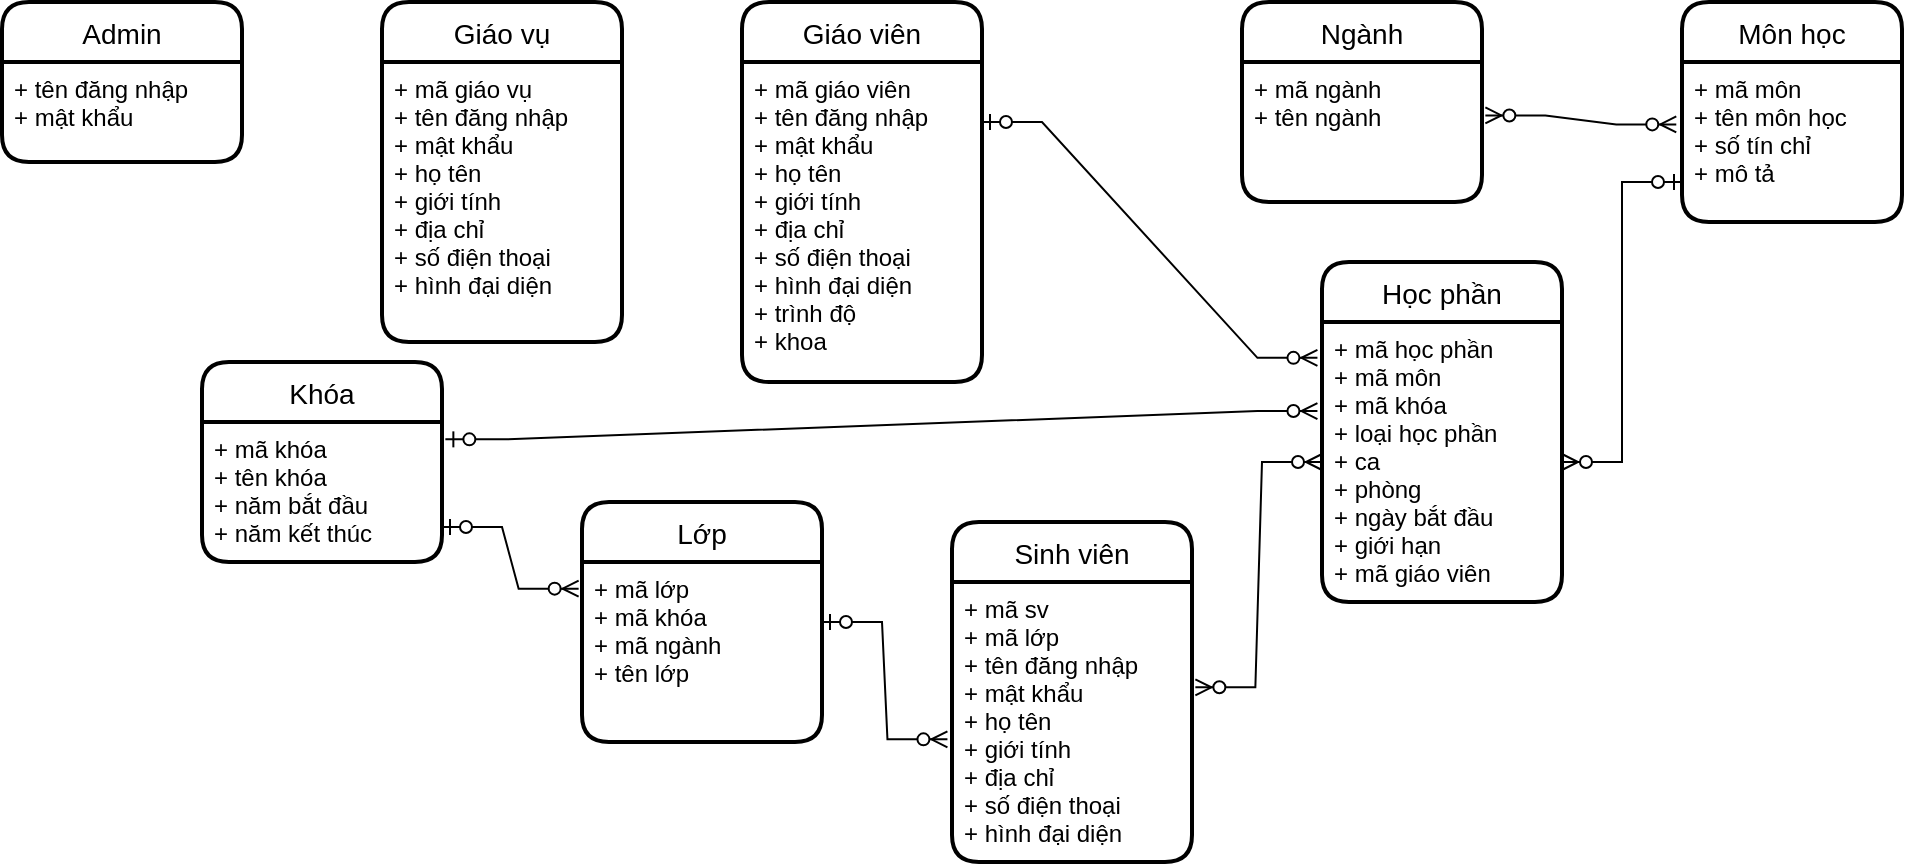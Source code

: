 <mxfile version="18.0.7" type="device" pages="3"><diagram id="koE74KYBbTdVh0Fminte" name="Page-1"><mxGraphModel dx="1915" dy="456" grid="1" gridSize="10" guides="1" tooltips="1" connect="1" arrows="1" fold="1" page="1" pageScale="1" pageWidth="850" pageHeight="1100" math="0" shadow="0"><root><mxCell id="0"/><mxCell id="1" parent="0"/><mxCell id="gDH1uEvb45YzwYx4OSFr-1" value="Giáo vụ" style="swimlane;childLayout=stackLayout;horizontal=1;startSize=30;horizontalStack=0;rounded=1;fontSize=14;fontStyle=0;strokeWidth=2;resizeParent=0;resizeLast=1;shadow=0;dashed=0;align=center;" parent="1" vertex="1"><mxGeometry x="20" y="40" width="120" height="170" as="geometry"/></mxCell><mxCell id="gDH1uEvb45YzwYx4OSFr-2" value="+ mã giáo vụ&#10;+ tên đăng nhập&#10;+ mật khẩu&#10;+ họ tên&#10;+ giới tính&#10;+ địa chỉ&#10;+ số điện thoại&#10;+ hình đại diện" style="align=left;strokeColor=none;fillColor=none;spacingLeft=4;fontSize=12;verticalAlign=top;resizable=0;rotatable=0;part=1;" parent="gDH1uEvb45YzwYx4OSFr-1" vertex="1"><mxGeometry y="30" width="120" height="140" as="geometry"/></mxCell><mxCell id="gDH1uEvb45YzwYx4OSFr-3" value="Giáo viên" style="swimlane;childLayout=stackLayout;horizontal=1;startSize=30;horizontalStack=0;rounded=1;fontSize=14;fontStyle=0;strokeWidth=2;resizeParent=0;resizeLast=1;shadow=0;dashed=0;align=center;" parent="1" vertex="1"><mxGeometry x="200" y="40" width="120" height="190" as="geometry"/></mxCell><mxCell id="gDH1uEvb45YzwYx4OSFr-4" value="+ mã giáo viên&#10;+ tên đăng nhập&#10;+ mật khẩu&#10;+ họ tên&#10;+ giới tính&#10;+ địa chỉ&#10;+ số điện thoại&#10;+ hình đại diện&#10;+ trình độ &#10;+ khoa" style="align=left;strokeColor=none;fillColor=none;spacingLeft=4;fontSize=12;verticalAlign=top;resizable=0;rotatable=0;part=1;" parent="gDH1uEvb45YzwYx4OSFr-3" vertex="1"><mxGeometry y="30" width="120" height="160" as="geometry"/></mxCell><mxCell id="gDH1uEvb45YzwYx4OSFr-5" value="Khóa" style="swimlane;childLayout=stackLayout;horizontal=1;startSize=30;horizontalStack=0;rounded=1;fontSize=14;fontStyle=0;strokeWidth=2;resizeParent=0;resizeLast=1;shadow=0;dashed=0;align=center;" parent="1" vertex="1"><mxGeometry x="-70" y="220" width="120" height="100" as="geometry"/></mxCell><mxCell id="gDH1uEvb45YzwYx4OSFr-6" value="+ mã khóa&#10;+ tên khóa&#10;+ năm bắt đầu&#10;+ năm kết thúc" style="align=left;strokeColor=none;fillColor=none;spacingLeft=4;fontSize=12;verticalAlign=top;resizable=0;rotatable=0;part=1;" parent="gDH1uEvb45YzwYx4OSFr-5" vertex="1"><mxGeometry y="30" width="120" height="70" as="geometry"/></mxCell><mxCell id="gDH1uEvb45YzwYx4OSFr-7" value="Ngành" style="swimlane;childLayout=stackLayout;horizontal=1;startSize=30;horizontalStack=0;rounded=1;fontSize=14;fontStyle=0;strokeWidth=2;resizeParent=0;resizeLast=1;shadow=0;dashed=0;align=center;" parent="1" vertex="1"><mxGeometry x="450" y="40" width="120" height="100" as="geometry"/></mxCell><mxCell id="gDH1uEvb45YzwYx4OSFr-8" value="+ mã ngành&#10;+ tên ngành" style="align=left;strokeColor=none;fillColor=none;spacingLeft=4;fontSize=12;verticalAlign=top;resizable=0;rotatable=0;part=1;" parent="gDH1uEvb45YzwYx4OSFr-7" vertex="1"><mxGeometry y="30" width="120" height="70" as="geometry"/></mxCell><mxCell id="gDH1uEvb45YzwYx4OSFr-9" value="Lớp" style="swimlane;childLayout=stackLayout;horizontal=1;startSize=30;horizontalStack=0;rounded=1;fontSize=14;fontStyle=0;strokeWidth=2;resizeParent=0;resizeLast=1;shadow=0;dashed=0;align=center;" parent="1" vertex="1"><mxGeometry x="120" y="290" width="120" height="120" as="geometry"/></mxCell><mxCell id="gDH1uEvb45YzwYx4OSFr-10" value="+ mã lớp&#10;+ mã khóa&#10;+ mã ngành&#10;+ tên lớp" style="align=left;strokeColor=none;fillColor=none;spacingLeft=4;fontSize=12;verticalAlign=top;resizable=0;rotatable=0;part=1;" parent="gDH1uEvb45YzwYx4OSFr-9" vertex="1"><mxGeometry y="30" width="120" height="90" as="geometry"/></mxCell><mxCell id="gDH1uEvb45YzwYx4OSFr-11" value="Môn học" style="swimlane;childLayout=stackLayout;horizontal=1;startSize=30;horizontalStack=0;rounded=1;fontSize=14;fontStyle=0;strokeWidth=2;resizeParent=0;resizeLast=1;shadow=0;dashed=0;align=center;" parent="1" vertex="1"><mxGeometry x="670" y="40" width="110" height="110" as="geometry"/></mxCell><mxCell id="gDH1uEvb45YzwYx4OSFr-12" value="+ mã môn&#10;+ tên môn học&#10;+ số tín chỉ&#10;+ mô tả" style="align=left;strokeColor=none;fillColor=none;spacingLeft=4;fontSize=12;verticalAlign=top;resizable=0;rotatable=0;part=1;" parent="gDH1uEvb45YzwYx4OSFr-11" vertex="1"><mxGeometry y="30" width="110" height="80" as="geometry"/></mxCell><mxCell id="gDH1uEvb45YzwYx4OSFr-13" value="" style="edgeStyle=entityRelationEdgeStyle;fontSize=12;html=1;endArrow=ERzeroToMany;endFill=1;startArrow=ERzeroToMany;rounded=0;exitX=1.014;exitY=0.382;exitDx=0;exitDy=0;exitPerimeter=0;entryX=-0.026;entryY=0.39;entryDx=0;entryDy=0;entryPerimeter=0;" parent="1" source="gDH1uEvb45YzwYx4OSFr-8" target="gDH1uEvb45YzwYx4OSFr-12" edge="1"><mxGeometry width="100" height="100" relative="1" as="geometry"><mxPoint x="640" y="250" as="sourcePoint"/><mxPoint x="740" y="150" as="targetPoint"/></mxGeometry></mxCell><mxCell id="gDH1uEvb45YzwYx4OSFr-14" value="Sinh viên" style="swimlane;childLayout=stackLayout;horizontal=1;startSize=30;horizontalStack=0;rounded=1;fontSize=14;fontStyle=0;strokeWidth=2;resizeParent=0;resizeLast=1;shadow=0;dashed=0;align=center;" parent="1" vertex="1"><mxGeometry x="305" y="300" width="120" height="170" as="geometry"/></mxCell><mxCell id="gDH1uEvb45YzwYx4OSFr-15" value="+ mã sv&#10;+ mã lớp&#10;+ tên đăng nhập&#10;+ mật khẩu&#10;+ họ tên&#10;+ giới tính&#10;+ địa chỉ&#10;+ số điện thoại&#10;+ hình đại diện&#10;" style="align=left;strokeColor=none;fillColor=none;spacingLeft=4;fontSize=12;verticalAlign=top;resizable=0;rotatable=0;part=1;" parent="gDH1uEvb45YzwYx4OSFr-14" vertex="1"><mxGeometry y="30" width="120" height="140" as="geometry"/></mxCell><mxCell id="TW-7poFvVqO9qE4pfROf-1" value="Học phần" style="swimlane;childLayout=stackLayout;horizontal=1;startSize=30;horizontalStack=0;rounded=1;fontSize=14;fontStyle=0;strokeWidth=2;resizeParent=0;resizeLast=1;shadow=0;dashed=0;align=center;" parent="1" vertex="1"><mxGeometry x="490" y="170" width="120" height="170" as="geometry"/></mxCell><mxCell id="TW-7poFvVqO9qE4pfROf-2" value="+ mã học phần&#10;+ mã môn&#10;+ mã khóa&#10;+ loại học phần&#10;+ ca&#10;+ phòng&#10;+ ngày bắt đầu&#10;+ giới hạn&#10;+ mã giáo viên" style="align=left;strokeColor=none;fillColor=none;spacingLeft=4;fontSize=12;verticalAlign=top;resizable=0;rotatable=0;part=1;" parent="TW-7poFvVqO9qE4pfROf-1" vertex="1"><mxGeometry y="30" width="120" height="140" as="geometry"/></mxCell><mxCell id="TW-7poFvVqO9qE4pfROf-3" value="" style="edgeStyle=entityRelationEdgeStyle;fontSize=12;html=1;endArrow=ERzeroToMany;startArrow=ERzeroToOne;rounded=0;exitX=0;exitY=0.75;exitDx=0;exitDy=0;" parent="1" source="gDH1uEvb45YzwYx4OSFr-12" target="TW-7poFvVqO9qE4pfROf-2" edge="1"><mxGeometry width="100" height="100" relative="1" as="geometry"><mxPoint x="500" y="280" as="sourcePoint"/><mxPoint x="600" y="180" as="targetPoint"/></mxGeometry></mxCell><mxCell id="3fQQdSh4uOspwsuQK0FC-1" value="" style="edgeStyle=entityRelationEdgeStyle;fontSize=12;html=1;endArrow=ERzeroToMany;startArrow=ERzeroToOne;rounded=0;entryX=-0.019;entryY=0.562;entryDx=0;entryDy=0;entryPerimeter=0;exitX=1;exitY=0.5;exitDx=0;exitDy=0;" parent="1" source="gDH1uEvb45YzwYx4OSFr-9" target="gDH1uEvb45YzwYx4OSFr-15" edge="1"><mxGeometry width="100" height="100" relative="1" as="geometry"><mxPoint x="240" y="420" as="sourcePoint"/><mxPoint x="340" y="320" as="targetPoint"/></mxGeometry></mxCell><mxCell id="Mk4sKtu022zX2CQCtzR5-1" value="" style="edgeStyle=entityRelationEdgeStyle;fontSize=12;html=1;endArrow=ERzeroToMany;startArrow=ERzeroToOne;rounded=0;entryX=-0.019;entryY=0.128;entryDx=0;entryDy=0;entryPerimeter=0;" parent="1" target="TW-7poFvVqO9qE4pfROf-2" edge="1"><mxGeometry width="100" height="100" relative="1" as="geometry"><mxPoint x="320" y="100" as="sourcePoint"/><mxPoint x="463.72" y="208.68" as="targetPoint"/></mxGeometry></mxCell><mxCell id="jO0q566jTM1XQwZabwE4-1" value="" style="edgeStyle=entityRelationEdgeStyle;fontSize=12;html=1;endArrow=ERzeroToMany;endFill=1;startArrow=ERzeroToMany;rounded=0;entryX=0;entryY=0.5;entryDx=0;entryDy=0;exitX=1.014;exitY=0.376;exitDx=0;exitDy=0;exitPerimeter=0;" parent="1" source="gDH1uEvb45YzwYx4OSFr-15" target="TW-7poFvVqO9qE4pfROf-2" edge="1"><mxGeometry width="100" height="100" relative="1" as="geometry"><mxPoint x="430" y="440" as="sourcePoint"/><mxPoint x="530" y="340" as="targetPoint"/></mxGeometry></mxCell><mxCell id="Lgzasf7vYvjuM91uXsIA-1" value="Admin" style="swimlane;childLayout=stackLayout;horizontal=1;startSize=30;horizontalStack=0;rounded=1;fontSize=14;fontStyle=0;strokeWidth=2;resizeParent=0;resizeLast=1;shadow=0;dashed=0;align=center;" parent="1" vertex="1"><mxGeometry x="-170" y="40" width="120" height="80" as="geometry"/></mxCell><mxCell id="Lgzasf7vYvjuM91uXsIA-2" value="+ tên đăng nhập&#10;+ mật khẩu" style="align=left;strokeColor=none;fillColor=none;spacingLeft=4;fontSize=12;verticalAlign=top;resizable=0;rotatable=0;part=1;" parent="Lgzasf7vYvjuM91uXsIA-1" vertex="1"><mxGeometry y="30" width="120" height="50" as="geometry"/></mxCell><mxCell id="Lgzasf7vYvjuM91uXsIA-3" value="" style="edgeStyle=entityRelationEdgeStyle;fontSize=12;html=1;endArrow=ERzeroToMany;startArrow=ERzeroToOne;rounded=0;exitX=1;exitY=0.75;exitDx=0;exitDy=0;entryX=-0.014;entryY=0.148;entryDx=0;entryDy=0;entryPerimeter=0;" parent="1" source="gDH1uEvb45YzwYx4OSFr-6" target="gDH1uEvb45YzwYx4OSFr-10" edge="1"><mxGeometry width="100" height="100" relative="1" as="geometry"><mxPoint x="20" y="420" as="sourcePoint"/><mxPoint x="120" y="320" as="targetPoint"/></mxGeometry></mxCell><mxCell id="Lgzasf7vYvjuM91uXsIA-4" value="" style="edgeStyle=entityRelationEdgeStyle;fontSize=12;html=1;endArrow=ERzeroToMany;startArrow=ERzeroToOne;rounded=0;exitX=1.014;exitY=0.124;exitDx=0;exitDy=0;exitPerimeter=0;entryX=-0.019;entryY=0.318;entryDx=0;entryDy=0;entryPerimeter=0;" parent="1" source="gDH1uEvb45YzwYx4OSFr-6" target="TW-7poFvVqO9qE4pfROf-2" edge="1"><mxGeometry width="100" height="100" relative="1" as="geometry"><mxPoint x="290" y="290" as="sourcePoint"/><mxPoint x="390" y="190" as="targetPoint"/></mxGeometry></mxCell></root></mxGraphModel></diagram><diagram id="gBqsEyKMR3X4fmE3Hi53" name="Page-2"><mxGraphModel dx="1278" dy="547" grid="1" gridSize="10" guides="1" tooltips="1" connect="1" arrows="1" fold="1" page="1" pageScale="1" pageWidth="850" pageHeight="1100" math="0" shadow="0"><root><mxCell id="0"/><mxCell id="1" parent="0"/><mxCell id="i9kXjsu0Lh2iQEGJUg00-4" value="" style="rounded=1;absoluteArcSize=1;html=1;arcSize=10;" parent="1" vertex="1"><mxGeometry x="75" y="400" width="700" height="400" as="geometry"/></mxCell><mxCell id="i9kXjsu0Lh2iQEGJUg00-5" value="" style="html=1;shape=mxgraph.er.anchor;whiteSpace=wrap;" parent="i9kXjsu0Lh2iQEGJUg00-4" vertex="1"><mxGeometry width="350.0" height="400.0" as="geometry"/></mxCell><mxCell id="i9kXjsu0Lh2iQEGJUg00-6" value="Điểm danh" style="rounded=1;absoluteArcSize=1;html=1;arcSize=10;whiteSpace=wrap;points=[];strokeColor=inherit;fillColor=inherit;" parent="i9kXjsu0Lh2iQEGJUg00-4" vertex="1"><mxGeometry x="318.182" y="20" width="359.596" height="360" as="geometry"/></mxCell><mxCell id="equvFKs69EeuDZQYE0-h-3" value="" style="edgeStyle=entityRelationEdgeStyle;fontSize=12;html=1;endArrow=ERzeroToMany;endFill=1;startArrow=ERzeroToMany;rounded=0;exitX=1;exitY=0.5;exitDx=0;exitDy=0;entryX=-0.007;entryY=0.499;entryDx=0;entryDy=0;entryPerimeter=0;" parent="i9kXjsu0Lh2iQEGJUg00-4" target="i9kXjsu0Lh2iQEGJUg00-6" edge="1"><mxGeometry width="100" height="100" relative="1" as="geometry"><mxPoint x="200" y="119.493" as="sourcePoint"/><mxPoint x="433.333" y="29.63" as="targetPoint"/></mxGeometry></mxCell><mxCell id="equvFKs69EeuDZQYE0-h-4" value="Ngày" style="swimlane;childLayout=stackLayout;horizontal=1;startSize=30;horizontalStack=0;rounded=1;fontSize=14;fontStyle=0;strokeWidth=2;resizeParent=0;resizeLast=1;shadow=0;dashed=0;align=center;" parent="i9kXjsu0Lh2iQEGJUg00-4" vertex="1"><mxGeometry x="544.44" y="152.96" width="114.72" height="94.07" as="geometry"/></mxCell><mxCell id="equvFKs69EeuDZQYE0-h-8" value="" style="edgeStyle=entityRelationEdgeStyle;fontSize=12;html=1;endArrow=ERzeroToMany;startArrow=ERzeroToOne;rounded=0;entryX=-0.002;entryY=0.676;entryDx=0;entryDy=0;entryPerimeter=0;exitX=1;exitY=0.5;exitDx=0;exitDy=0;" parent="i9kXjsu0Lh2iQEGJUg00-4" source="McaoRq82zZqt2D0EJH4I-2" target="i9kXjsu0Lh2iQEGJUg00-6" edge="1"><mxGeometry width="100" height="100" relative="1" as="geometry"><mxPoint x="203.636" y="325.926" as="sourcePoint"/><mxPoint x="381.818" y="231.852" as="targetPoint"/></mxGeometry></mxCell><mxCell id="L2J2CiCwzcUDxHJkC3XZ-1" value="Sinh viên" style="swimlane;childLayout=stackLayout;horizontal=1;startSize=30;horizontalStack=0;rounded=1;fontSize=14;fontStyle=0;strokeWidth=2;resizeParent=0;resizeLast=1;shadow=0;dashed=0;align=center;" parent="i9kXjsu0Lh2iQEGJUg00-4" vertex="1"><mxGeometry x="60" y="10.526" width="140" height="177" as="geometry"/></mxCell><mxCell id="L2J2CiCwzcUDxHJkC3XZ-2" value="+ mã sv&#10;+ mã lớp&#10;+ tên đăng nhập&#10;+ mật khẩu&#10;+ họ tên&#10;+ giới tính&#10;+ địa chỉ&#10;+ số điện thoại&#10;+ avatar" style="align=left;strokeColor=none;fillColor=none;spacingLeft=4;fontSize=12;verticalAlign=top;resizable=0;rotatable=0;part=1;" parent="L2J2CiCwzcUDxHJkC3XZ-1" vertex="1"><mxGeometry y="30" width="140" height="147" as="geometry"/></mxCell><mxCell id="McaoRq82zZqt2D0EJH4I-1" value="Giáo viên" style="swimlane;childLayout=stackLayout;horizontal=1;startSize=30;horizontalStack=0;rounded=1;fontSize=14;fontStyle=0;strokeWidth=2;resizeParent=0;resizeLast=1;shadow=0;dashed=0;align=center;" parent="i9kXjsu0Lh2iQEGJUg00-4" vertex="1"><mxGeometry x="60" y="196.29" width="140" height="183.71" as="geometry"/></mxCell><mxCell id="McaoRq82zZqt2D0EJH4I-2" value="+ mã giáo viên&#10;+ tên đăng nhập&#10;+ mật khẩu&#10;+ họ tên&#10;+ giới tính&#10;+ địa chỉ&#10;+ số điện thoại&#10;+ hình đại diện&#10;+ trình độ &#10;+ khoa" style="align=left;strokeColor=none;fillColor=none;spacingLeft=4;fontSize=12;verticalAlign=top;resizable=0;rotatable=0;part=1;" parent="McaoRq82zZqt2D0EJH4I-1" vertex="1"><mxGeometry y="30" width="140" height="153.71" as="geometry"/></mxCell><mxCell id="-eUHPMlsNdWyY3v9XPHa-1" value="Học phần" style="swimlane;childLayout=stackLayout;horizontal=1;startSize=30;horizontalStack=0;rounded=1;fontSize=14;fontStyle=0;strokeWidth=2;resizeParent=0;resizeLast=1;shadow=0;dashed=0;align=center;" parent="i9kXjsu0Lh2iQEGJUg00-4" vertex="1"><mxGeometry x="335" y="120.0" width="120" height="160" as="geometry"/></mxCell><mxCell id="-eUHPMlsNdWyY3v9XPHa-2" value="+ mã học phần&#10;+ mã môn&#10;+ loại học phần&#10;+ ca&#10;+ phòng&#10;+ ngày bắt đầu&#10;+ ngày kết thúc&#10;+ giới hạn" style="align=left;strokeColor=none;fillColor=none;spacingLeft=4;fontSize=12;verticalAlign=top;resizable=0;rotatable=0;part=1;" parent="-eUHPMlsNdWyY3v9XPHa-1" vertex="1"><mxGeometry y="30" width="120" height="130" as="geometry"/></mxCell></root></mxGraphModel></diagram><diagram id="-vJ7uW42RchMxE39szFe" name="Page-3"><mxGraphModel dx="1278" dy="547" grid="1" gridSize="10" guides="1" tooltips="1" connect="1" arrows="1" fold="1" page="1" pageScale="1" pageWidth="850" pageHeight="1100" math="0" shadow="0"><root><mxCell id="0"/><mxCell id="1" parent="0"/><mxCell id="7Q380bFdjeAEvnPCXQk3-1" value="" style="rounded=1;absoluteArcSize=1;html=1;arcSize=10;" parent="1" vertex="1"><mxGeometry x="30" y="390" width="700" height="400" as="geometry"/></mxCell><mxCell id="7Q380bFdjeAEvnPCXQk3-2" value="" style="html=1;shape=mxgraph.er.anchor;whiteSpace=wrap;" parent="7Q380bFdjeAEvnPCXQk3-1" vertex="1"><mxGeometry width="350.0" height="400.0" as="geometry"/></mxCell><mxCell id="7Q380bFdjeAEvnPCXQk3-3" value="Lịch thi" style="rounded=1;absoluteArcSize=1;html=1;arcSize=10;whiteSpace=wrap;points=[];strokeColor=inherit;fillColor=inherit;" parent="7Q380bFdjeAEvnPCXQk3-1" vertex="1"><mxGeometry x="318.182" y="20" width="359.596" height="360" as="geometry"/></mxCell><mxCell id="7Q380bFdjeAEvnPCXQk3-6" value="" style="edgeStyle=entityRelationEdgeStyle;fontSize=12;html=1;endArrow=ERzeroToMany;endFill=1;startArrow=ERzeroToMany;rounded=0;exitX=1;exitY=0.5;exitDx=0;exitDy=0;entryX=-0.007;entryY=0.499;entryDx=0;entryDy=0;entryPerimeter=0;" parent="7Q380bFdjeAEvnPCXQk3-1" target="7Q380bFdjeAEvnPCXQk3-3" edge="1"><mxGeometry width="100" height="100" relative="1" as="geometry"><mxPoint x="200" y="119.493" as="sourcePoint"/><mxPoint x="433.333" y="29.63" as="targetPoint"/></mxGeometry></mxCell><mxCell id="7Q380bFdjeAEvnPCXQk3-7" value="Ngày" style="swimlane;childLayout=stackLayout;horizontal=1;startSize=30;horizontalStack=0;rounded=1;fontSize=14;fontStyle=0;strokeWidth=2;resizeParent=0;resizeLast=1;shadow=0;dashed=0;align=center;" parent="7Q380bFdjeAEvnPCXQk3-1" vertex="1"><mxGeometry x="540" y="152.96" width="114.72" height="94.07" as="geometry"/></mxCell><mxCell id="7Q380bFdjeAEvnPCXQk3-8" value="" style="edgeStyle=entityRelationEdgeStyle;fontSize=12;html=1;endArrow=ERzeroToMany;startArrow=ERzeroToOne;rounded=0;entryX=-0.002;entryY=0.676;entryDx=0;entryDy=0;entryPerimeter=0;exitX=1;exitY=0.5;exitDx=0;exitDy=0;" parent="7Q380bFdjeAEvnPCXQk3-1" source="7Q380bFdjeAEvnPCXQk3-12" target="7Q380bFdjeAEvnPCXQk3-3" edge="1"><mxGeometry width="100" height="100" relative="1" as="geometry"><mxPoint x="203.636" y="325.926" as="sourcePoint"/><mxPoint x="381.818" y="231.852" as="targetPoint"/></mxGeometry></mxCell><mxCell id="7Q380bFdjeAEvnPCXQk3-9" value="Sinh viên" style="swimlane;childLayout=stackLayout;horizontal=1;startSize=30;horizontalStack=0;rounded=1;fontSize=14;fontStyle=0;strokeWidth=2;resizeParent=0;resizeLast=1;shadow=0;dashed=0;align=center;" parent="7Q380bFdjeAEvnPCXQk3-1" vertex="1"><mxGeometry x="60" y="10.526" width="140" height="177" as="geometry"/></mxCell><mxCell id="7Q380bFdjeAEvnPCXQk3-10" value="+ mã sv&#10;+ mã lớp&#10;+ tên đăng nhập&#10;+ mật khẩu&#10;+ họ tên&#10;+ giới tính&#10;+ địa chỉ&#10;+ số điện thoại&#10;+ avatar" style="align=left;strokeColor=none;fillColor=none;spacingLeft=4;fontSize=12;verticalAlign=top;resizable=0;rotatable=0;part=1;" parent="7Q380bFdjeAEvnPCXQk3-9" vertex="1"><mxGeometry y="30" width="140" height="147" as="geometry"/></mxCell><mxCell id="7Q380bFdjeAEvnPCXQk3-11" value="Giáo viên" style="swimlane;childLayout=stackLayout;horizontal=1;startSize=30;horizontalStack=0;rounded=1;fontSize=14;fontStyle=0;strokeWidth=2;resizeParent=0;resizeLast=1;shadow=0;dashed=0;align=center;" parent="7Q380bFdjeAEvnPCXQk3-1" vertex="1"><mxGeometry x="60" y="196.29" width="140" height="183.71" as="geometry"/></mxCell><mxCell id="7Q380bFdjeAEvnPCXQk3-12" value="+ mã giáo viên&#10;+ tên đăng nhập&#10;+ mật khẩu&#10;+ họ tên&#10;+ giới tính&#10;+ địa chỉ&#10;+ số điện thoại&#10;+ hình đại diện&#10;+ trình độ &#10;+ khoa" style="align=left;strokeColor=none;fillColor=none;spacingLeft=4;fontSize=12;verticalAlign=top;resizable=0;rotatable=0;part=1;" parent="7Q380bFdjeAEvnPCXQk3-11" vertex="1"><mxGeometry y="30" width="140" height="153.71" as="geometry"/></mxCell><mxCell id="7Q380bFdjeAEvnPCXQk3-13" value="Học phần" style="swimlane;childLayout=stackLayout;horizontal=1;startSize=30;horizontalStack=0;rounded=1;fontSize=14;fontStyle=0;strokeWidth=2;resizeParent=0;resizeLast=1;shadow=0;dashed=0;align=center;" parent="7Q380bFdjeAEvnPCXQk3-1" vertex="1"><mxGeometry x="335" y="120.0" width="120" height="160" as="geometry"/></mxCell><mxCell id="7Q380bFdjeAEvnPCXQk3-14" value="+ mã học phần&#10;+ mã môn&#10;+ loại học phần&#10;+ ca&#10;+ phòng&#10;+ ngày bắt đầu&#10;+ ngày kết thúc&#10;+ giới hạn" style="align=left;strokeColor=none;fillColor=none;spacingLeft=4;fontSize=12;verticalAlign=top;resizable=0;rotatable=0;part=1;" parent="7Q380bFdjeAEvnPCXQk3-13" vertex="1"><mxGeometry y="30" width="120" height="130" as="geometry"/></mxCell></root></mxGraphModel></diagram></mxfile>